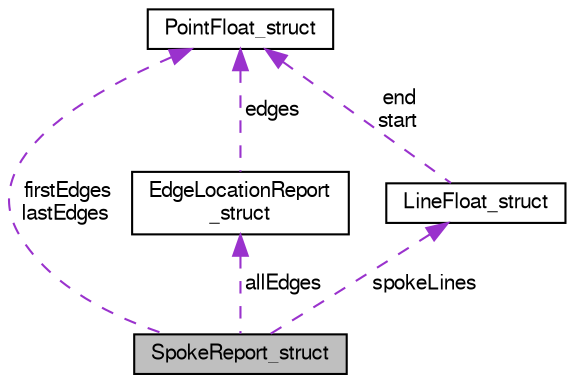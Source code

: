 digraph "SpokeReport_struct"
{
  bgcolor="transparent";
  edge [fontname="FreeSans",fontsize="10",labelfontname="FreeSans",labelfontsize="10"];
  node [fontname="FreeSans",fontsize="10",shape=record];
  Node1 [label="SpokeReport_struct",height=0.2,width=0.4,color="black", fillcolor="grey75", style="filled" fontcolor="black"];
  Node2 -> Node1 [dir="back",color="darkorchid3",fontsize="10",style="dashed",label=" firstEdges\nlastEdges" ,fontname="FreeSans"];
  Node2 [label="PointFloat_struct",height=0.2,width=0.4,color="black",URL="$struct_point_float__struct.html"];
  Node3 -> Node1 [dir="back",color="darkorchid3",fontsize="10",style="dashed",label=" allEdges" ,fontname="FreeSans"];
  Node3 [label="EdgeLocationReport\l_struct",height=0.2,width=0.4,color="black",URL="$struct_edge_location_report__struct.html"];
  Node2 -> Node3 [dir="back",color="darkorchid3",fontsize="10",style="dashed",label=" edges" ,fontname="FreeSans"];
  Node4 -> Node1 [dir="back",color="darkorchid3",fontsize="10",style="dashed",label=" spokeLines" ,fontname="FreeSans"];
  Node4 [label="LineFloat_struct",height=0.2,width=0.4,color="black",URL="$struct_line_float__struct.html"];
  Node2 -> Node4 [dir="back",color="darkorchid3",fontsize="10",style="dashed",label=" end\nstart" ,fontname="FreeSans"];
}

